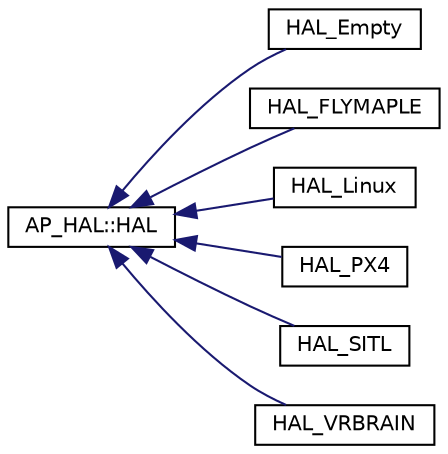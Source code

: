 digraph "Graphical Class Hierarchy"
{
 // INTERACTIVE_SVG=YES
  edge [fontname="Helvetica",fontsize="10",labelfontname="Helvetica",labelfontsize="10"];
  node [fontname="Helvetica",fontsize="10",shape=record];
  rankdir="LR";
  Node1 [label="AP_HAL::HAL",height=0.2,width=0.4,color="black", fillcolor="white", style="filled",URL="$classAP__HAL_1_1HAL.html"];
  Node1 -> Node2 [dir="back",color="midnightblue",fontsize="10",style="solid",fontname="Helvetica"];
  Node2 [label="HAL_Empty",height=0.2,width=0.4,color="black", fillcolor="white", style="filled",URL="$classHAL__Empty.html"];
  Node1 -> Node3 [dir="back",color="midnightblue",fontsize="10",style="solid",fontname="Helvetica"];
  Node3 [label="HAL_FLYMAPLE",height=0.2,width=0.4,color="black", fillcolor="white", style="filled",URL="$classHAL__FLYMAPLE.html"];
  Node1 -> Node4 [dir="back",color="midnightblue",fontsize="10",style="solid",fontname="Helvetica"];
  Node4 [label="HAL_Linux",height=0.2,width=0.4,color="black", fillcolor="white", style="filled",URL="$classHAL__Linux.html"];
  Node1 -> Node5 [dir="back",color="midnightblue",fontsize="10",style="solid",fontname="Helvetica"];
  Node5 [label="HAL_PX4",height=0.2,width=0.4,color="black", fillcolor="white", style="filled",URL="$classHAL__PX4.html"];
  Node1 -> Node6 [dir="back",color="midnightblue",fontsize="10",style="solid",fontname="Helvetica"];
  Node6 [label="HAL_SITL",height=0.2,width=0.4,color="black", fillcolor="white", style="filled",URL="$classHAL__SITL.html"];
  Node1 -> Node7 [dir="back",color="midnightblue",fontsize="10",style="solid",fontname="Helvetica"];
  Node7 [label="HAL_VRBRAIN",height=0.2,width=0.4,color="black", fillcolor="white", style="filled",URL="$classHAL__VRBRAIN.html"];
}
